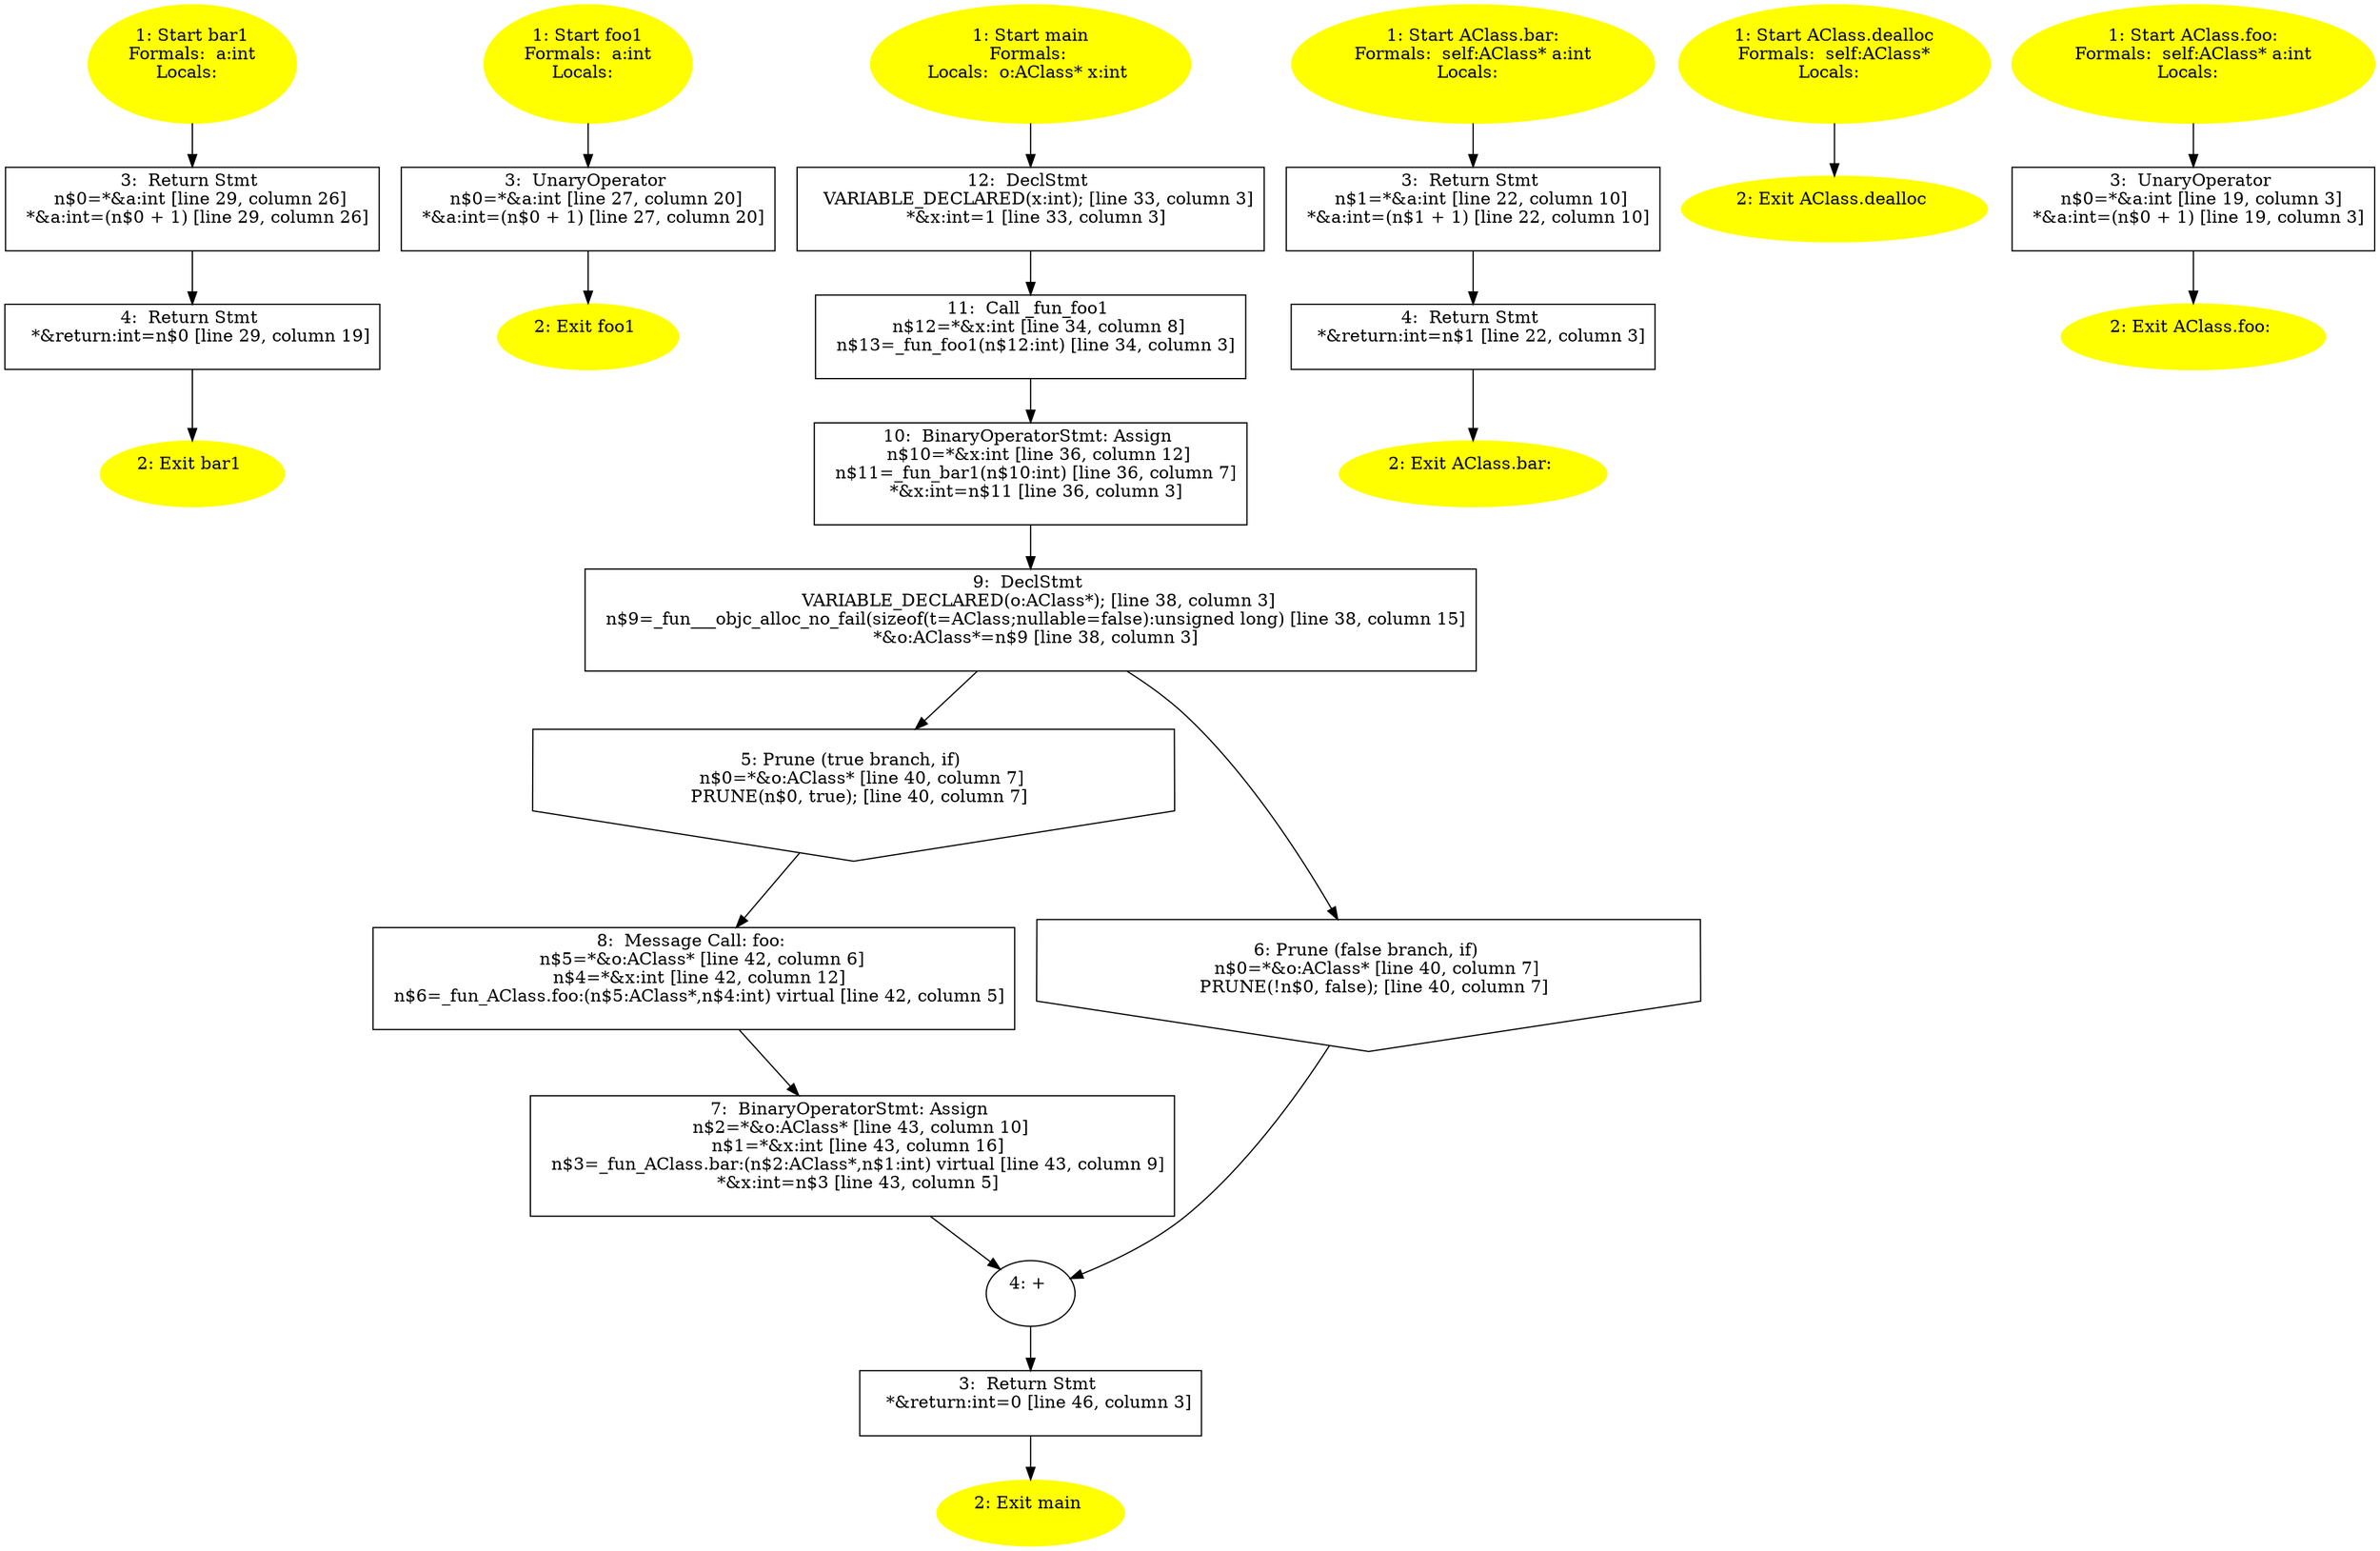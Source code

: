 /* @generated */
digraph cfg {
"bar1.fa85cca91963d8f3_1" [label="1: Start bar1\nFormals:  a:int\nLocals:  \n  " color=yellow style=filled]
	

	 "bar1.fa85cca91963d8f3_1" -> "bar1.fa85cca91963d8f3_3" ;
"bar1.fa85cca91963d8f3_2" [label="2: Exit bar1 \n  " color=yellow style=filled]
	

"bar1.fa85cca91963d8f3_3" [label="3:  Return Stmt \n   n$0=*&a:int [line 29, column 26]\n  *&a:int=(n$0 + 1) [line 29, column 26]\n " shape="box"]
	

	 "bar1.fa85cca91963d8f3_3" -> "bar1.fa85cca91963d8f3_4" ;
"bar1.fa85cca91963d8f3_4" [label="4:  Return Stmt \n   *&return:int=n$0 [line 29, column 19]\n " shape="box"]
	

	 "bar1.fa85cca91963d8f3_4" -> "bar1.fa85cca91963d8f3_2" ;
"foo1.299a0be4a5a79e6a_1" [label="1: Start foo1\nFormals:  a:int\nLocals:  \n  " color=yellow style=filled]
	

	 "foo1.299a0be4a5a79e6a_1" -> "foo1.299a0be4a5a79e6a_3" ;
"foo1.299a0be4a5a79e6a_2" [label="2: Exit foo1 \n  " color=yellow style=filled]
	

"foo1.299a0be4a5a79e6a_3" [label="3:  UnaryOperator \n   n$0=*&a:int [line 27, column 20]\n  *&a:int=(n$0 + 1) [line 27, column 20]\n " shape="box"]
	

	 "foo1.299a0be4a5a79e6a_3" -> "foo1.299a0be4a5a79e6a_2" ;
"main.fad58de7366495db_1" [label="1: Start main\nFormals: \nLocals:  o:AClass* x:int \n  " color=yellow style=filled]
	

	 "main.fad58de7366495db_1" -> "main.fad58de7366495db_12" ;
"main.fad58de7366495db_2" [label="2: Exit main \n  " color=yellow style=filled]
	

"main.fad58de7366495db_3" [label="3:  Return Stmt \n   *&return:int=0 [line 46, column 3]\n " shape="box"]
	

	 "main.fad58de7366495db_3" -> "main.fad58de7366495db_2" ;
"main.fad58de7366495db_4" [label="4: + \n  " ]
	

	 "main.fad58de7366495db_4" -> "main.fad58de7366495db_3" ;
"main.fad58de7366495db_5" [label="5: Prune (true branch, if) \n   n$0=*&o:AClass* [line 40, column 7]\n  PRUNE(n$0, true); [line 40, column 7]\n " shape="invhouse"]
	

	 "main.fad58de7366495db_5" -> "main.fad58de7366495db_8" ;
"main.fad58de7366495db_6" [label="6: Prune (false branch, if) \n   n$0=*&o:AClass* [line 40, column 7]\n  PRUNE(!n$0, false); [line 40, column 7]\n " shape="invhouse"]
	

	 "main.fad58de7366495db_6" -> "main.fad58de7366495db_4" ;
"main.fad58de7366495db_7" [label="7:  BinaryOperatorStmt: Assign \n   n$2=*&o:AClass* [line 43, column 10]\n  n$1=*&x:int [line 43, column 16]\n  n$3=_fun_AClass.bar:(n$2:AClass*,n$1:int) virtual [line 43, column 9]\n  *&x:int=n$3 [line 43, column 5]\n " shape="box"]
	

	 "main.fad58de7366495db_7" -> "main.fad58de7366495db_4" ;
"main.fad58de7366495db_8" [label="8:  Message Call: foo: \n   n$5=*&o:AClass* [line 42, column 6]\n  n$4=*&x:int [line 42, column 12]\n  n$6=_fun_AClass.foo:(n$5:AClass*,n$4:int) virtual [line 42, column 5]\n " shape="box"]
	

	 "main.fad58de7366495db_8" -> "main.fad58de7366495db_7" ;
"main.fad58de7366495db_9" [label="9:  DeclStmt \n   VARIABLE_DECLARED(o:AClass*); [line 38, column 3]\n  n$9=_fun___objc_alloc_no_fail(sizeof(t=AClass;nullable=false):unsigned long) [line 38, column 15]\n  *&o:AClass*=n$9 [line 38, column 3]\n " shape="box"]
	

	 "main.fad58de7366495db_9" -> "main.fad58de7366495db_5" ;
	 "main.fad58de7366495db_9" -> "main.fad58de7366495db_6" ;
"main.fad58de7366495db_10" [label="10:  BinaryOperatorStmt: Assign \n   n$10=*&x:int [line 36, column 12]\n  n$11=_fun_bar1(n$10:int) [line 36, column 7]\n  *&x:int=n$11 [line 36, column 3]\n " shape="box"]
	

	 "main.fad58de7366495db_10" -> "main.fad58de7366495db_9" ;
"main.fad58de7366495db_11" [label="11:  Call _fun_foo1 \n   n$12=*&x:int [line 34, column 8]\n  n$13=_fun_foo1(n$12:int) [line 34, column 3]\n " shape="box"]
	

	 "main.fad58de7366495db_11" -> "main.fad58de7366495db_10" ;
"main.fad58de7366495db_12" [label="12:  DeclStmt \n   VARIABLE_DECLARED(x:int); [line 33, column 3]\n  *&x:int=1 [line 33, column 3]\n " shape="box"]
	

	 "main.fad58de7366495db_12" -> "main.fad58de7366495db_11" ;
"bar:#AClass#[instance].28e533beb66e236f_1" [label="1: Start AClass.bar:\nFormals:  self:AClass* a:int\nLocals:  \n  " color=yellow style=filled]
	

	 "bar:#AClass#[instance].28e533beb66e236f_1" -> "bar:#AClass#[instance].28e533beb66e236f_3" ;
"bar:#AClass#[instance].28e533beb66e236f_2" [label="2: Exit AClass.bar: \n  " color=yellow style=filled]
	

"bar:#AClass#[instance].28e533beb66e236f_3" [label="3:  Return Stmt \n   n$1=*&a:int [line 22, column 10]\n  *&a:int=(n$1 + 1) [line 22, column 10]\n " shape="box"]
	

	 "bar:#AClass#[instance].28e533beb66e236f_3" -> "bar:#AClass#[instance].28e533beb66e236f_4" ;
"bar:#AClass#[instance].28e533beb66e236f_4" [label="4:  Return Stmt \n   *&return:int=n$1 [line 22, column 3]\n " shape="box"]
	

	 "bar:#AClass#[instance].28e533beb66e236f_4" -> "bar:#AClass#[instance].28e533beb66e236f_2" ;
"dealloc#AClass#[instance].12f0e42f3ef799db_1" [label="1: Start AClass.dealloc\nFormals:  self:AClass*\nLocals:  \n  " color=yellow style=filled]
	

	 "dealloc#AClass#[instance].12f0e42f3ef799db_1" -> "dealloc#AClass#[instance].12f0e42f3ef799db_2" ;
"dealloc#AClass#[instance].12f0e42f3ef799db_2" [label="2: Exit AClass.dealloc \n  " color=yellow style=filled]
	

"foo:#AClass#[instance].552854cd659ed548_1" [label="1: Start AClass.foo:\nFormals:  self:AClass* a:int\nLocals:  \n  " color=yellow style=filled]
	

	 "foo:#AClass#[instance].552854cd659ed548_1" -> "foo:#AClass#[instance].552854cd659ed548_3" ;
"foo:#AClass#[instance].552854cd659ed548_2" [label="2: Exit AClass.foo: \n  " color=yellow style=filled]
	

"foo:#AClass#[instance].552854cd659ed548_3" [label="3:  UnaryOperator \n   n$0=*&a:int [line 19, column 3]\n  *&a:int=(n$0 + 1) [line 19, column 3]\n " shape="box"]
	

	 "foo:#AClass#[instance].552854cd659ed548_3" -> "foo:#AClass#[instance].552854cd659ed548_2" ;
}

